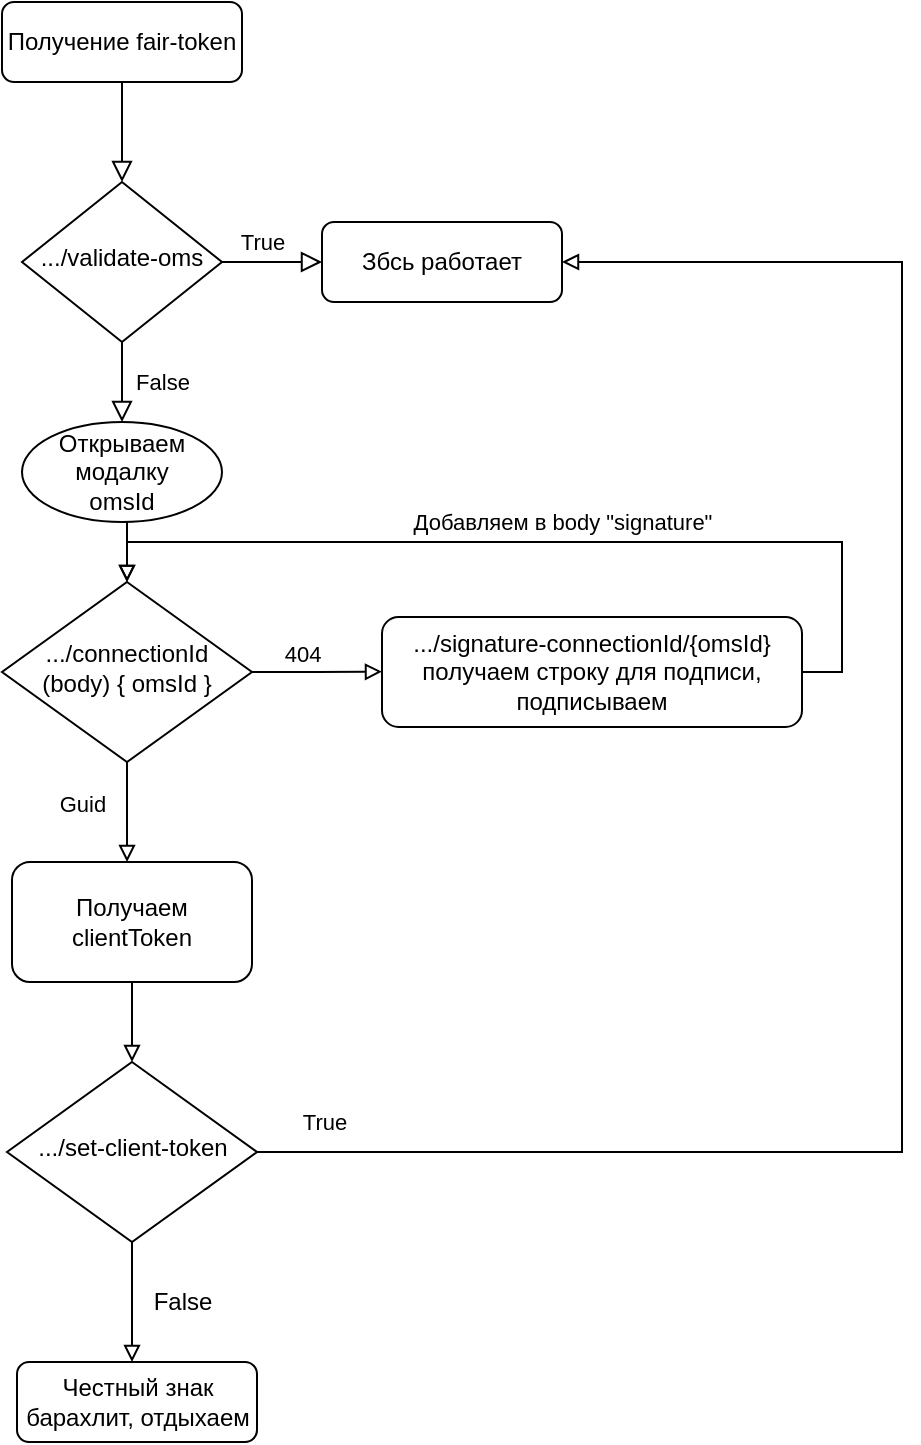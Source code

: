 <mxfile version="14.9.8" type="github">
  <diagram id="C5RBs43oDa-KdzZeNtuy" name="Page-1">
    <mxGraphModel dx="1185" dy="662" grid="1" gridSize="10" guides="1" tooltips="1" connect="1" arrows="1" fold="1" page="1" pageScale="1" pageWidth="827" pageHeight="1169" math="0" shadow="0">
      <root>
        <mxCell id="WIyWlLk6GJQsqaUBKTNV-0" />
        <mxCell id="WIyWlLk6GJQsqaUBKTNV-1" parent="WIyWlLk6GJQsqaUBKTNV-0" />
        <mxCell id="WIyWlLk6GJQsqaUBKTNV-2" value="" style="rounded=0;html=1;jettySize=auto;orthogonalLoop=1;fontSize=11;endArrow=block;endFill=0;endSize=8;strokeWidth=1;shadow=0;labelBackgroundColor=none;edgeStyle=orthogonalEdgeStyle;" parent="WIyWlLk6GJQsqaUBKTNV-1" source="WIyWlLk6GJQsqaUBKTNV-3" target="WIyWlLk6GJQsqaUBKTNV-6" edge="1">
          <mxGeometry relative="1" as="geometry" />
        </mxCell>
        <mxCell id="WIyWlLk6GJQsqaUBKTNV-3" value="Получение fair-token" style="rounded=1;whiteSpace=wrap;html=1;fontSize=12;glass=0;strokeWidth=1;shadow=0;" parent="WIyWlLk6GJQsqaUBKTNV-1" vertex="1">
          <mxGeometry x="160" y="80" width="120" height="40" as="geometry" />
        </mxCell>
        <mxCell id="WIyWlLk6GJQsqaUBKTNV-4" value="False" style="rounded=0;html=1;jettySize=auto;orthogonalLoop=1;fontSize=11;endArrow=block;endFill=0;endSize=8;strokeWidth=1;shadow=0;labelBackgroundColor=none;edgeStyle=orthogonalEdgeStyle;entryX=0.5;entryY=0;entryDx=0;entryDy=0;" parent="WIyWlLk6GJQsqaUBKTNV-1" source="WIyWlLk6GJQsqaUBKTNV-6" target="DTvBV7zaClM3-HjivcKv-0" edge="1">
          <mxGeometry y="20" relative="1" as="geometry">
            <mxPoint as="offset" />
          </mxGeometry>
        </mxCell>
        <mxCell id="WIyWlLk6GJQsqaUBKTNV-5" value="True" style="edgeStyle=orthogonalEdgeStyle;rounded=0;html=1;jettySize=auto;orthogonalLoop=1;fontSize=11;endArrow=block;endFill=0;endSize=8;strokeWidth=1;shadow=0;labelBackgroundColor=none;" parent="WIyWlLk6GJQsqaUBKTNV-1" source="WIyWlLk6GJQsqaUBKTNV-6" target="WIyWlLk6GJQsqaUBKTNV-7" edge="1">
          <mxGeometry x="-0.2" y="10" relative="1" as="geometry">
            <mxPoint as="offset" />
          </mxGeometry>
        </mxCell>
        <mxCell id="WIyWlLk6GJQsqaUBKTNV-6" value=".../validate-oms" style="rhombus;whiteSpace=wrap;html=1;shadow=0;fontFamily=Helvetica;fontSize=12;align=center;strokeWidth=1;spacing=6;spacingTop=-4;" parent="WIyWlLk6GJQsqaUBKTNV-1" vertex="1">
          <mxGeometry x="170" y="170" width="100" height="80" as="geometry" />
        </mxCell>
        <mxCell id="WIyWlLk6GJQsqaUBKTNV-7" value="Збсь работает" style="rounded=1;whiteSpace=wrap;html=1;fontSize=12;glass=0;strokeWidth=1;shadow=0;" parent="WIyWlLk6GJQsqaUBKTNV-1" vertex="1">
          <mxGeometry x="320" y="190" width="120" height="40" as="geometry" />
        </mxCell>
        <mxCell id="DTvBV7zaClM3-HjivcKv-2" style="edgeStyle=orthogonalEdgeStyle;rounded=0;orthogonalLoop=1;jettySize=auto;html=1;exitX=0.5;exitY=1;exitDx=0;exitDy=0;entryX=0.5;entryY=0;entryDx=0;entryDy=0;endArrow=block;endFill=0;" edge="1" parent="WIyWlLk6GJQsqaUBKTNV-1" source="DTvBV7zaClM3-HjivcKv-0" target="DTvBV7zaClM3-HjivcKv-1">
          <mxGeometry relative="1" as="geometry" />
        </mxCell>
        <mxCell id="DTvBV7zaClM3-HjivcKv-0" value="Открываем модалку&lt;br&gt;omsId" style="ellipse;whiteSpace=wrap;html=1;" vertex="1" parent="WIyWlLk6GJQsqaUBKTNV-1">
          <mxGeometry x="170" y="290" width="100" height="50" as="geometry" />
        </mxCell>
        <mxCell id="DTvBV7zaClM3-HjivcKv-5" style="edgeStyle=orthogonalEdgeStyle;rounded=0;orthogonalLoop=1;jettySize=auto;html=1;exitX=0.5;exitY=1;exitDx=0;exitDy=0;endArrow=block;endFill=0;" edge="1" parent="WIyWlLk6GJQsqaUBKTNV-1" source="DTvBV7zaClM3-HjivcKv-1">
          <mxGeometry relative="1" as="geometry">
            <mxPoint x="222.524" y="510" as="targetPoint" />
          </mxGeometry>
        </mxCell>
        <mxCell id="DTvBV7zaClM3-HjivcKv-6" value="Guid" style="edgeLabel;html=1;align=center;verticalAlign=middle;resizable=0;points=[];" vertex="1" connectable="0" parent="DTvBV7zaClM3-HjivcKv-5">
          <mxGeometry x="-0.31" y="1" relative="1" as="geometry">
            <mxPoint x="-24" y="3" as="offset" />
          </mxGeometry>
        </mxCell>
        <mxCell id="DTvBV7zaClM3-HjivcKv-7" style="edgeStyle=orthogonalEdgeStyle;rounded=0;orthogonalLoop=1;jettySize=auto;html=1;exitX=1;exitY=0.5;exitDx=0;exitDy=0;endArrow=block;endFill=0;" edge="1" parent="WIyWlLk6GJQsqaUBKTNV-1" source="DTvBV7zaClM3-HjivcKv-1">
          <mxGeometry relative="1" as="geometry">
            <mxPoint x="350" y="414.857" as="targetPoint" />
          </mxGeometry>
        </mxCell>
        <mxCell id="DTvBV7zaClM3-HjivcKv-8" value="404" style="edgeLabel;html=1;align=center;verticalAlign=middle;resizable=0;points=[];" vertex="1" connectable="0" parent="DTvBV7zaClM3-HjivcKv-7">
          <mxGeometry x="0.244" relative="1" as="geometry">
            <mxPoint x="-15" y="-10" as="offset" />
          </mxGeometry>
        </mxCell>
        <mxCell id="DTvBV7zaClM3-HjivcKv-1" value=".../connectionId&lt;br&gt;(body) { omsId }" style="rhombus;whiteSpace=wrap;html=1;shadow=0;fontFamily=Helvetica;fontSize=12;align=center;strokeWidth=1;spacing=6;spacingTop=-4;" vertex="1" parent="WIyWlLk6GJQsqaUBKTNV-1">
          <mxGeometry x="160" y="370" width="125" height="90" as="geometry" />
        </mxCell>
        <mxCell id="DTvBV7zaClM3-HjivcKv-11" style="edgeStyle=orthogonalEdgeStyle;rounded=0;orthogonalLoop=1;jettySize=auto;html=1;exitX=1;exitY=0.5;exitDx=0;exitDy=0;entryX=0.5;entryY=0;entryDx=0;entryDy=0;endArrow=block;endFill=0;" edge="1" parent="WIyWlLk6GJQsqaUBKTNV-1" source="DTvBV7zaClM3-HjivcKv-10" target="DTvBV7zaClM3-HjivcKv-1">
          <mxGeometry relative="1" as="geometry">
            <Array as="points">
              <mxPoint x="580" y="415" />
              <mxPoint x="580" y="350" />
              <mxPoint x="223" y="350" />
            </Array>
          </mxGeometry>
        </mxCell>
        <mxCell id="DTvBV7zaClM3-HjivcKv-12" value="Добавляем в body &quot;signature&quot;" style="edgeLabel;html=1;align=center;verticalAlign=middle;resizable=0;points=[];" vertex="1" connectable="0" parent="DTvBV7zaClM3-HjivcKv-11">
          <mxGeometry x="-0.398" y="-2" relative="1" as="geometry">
            <mxPoint x="-86" y="-8" as="offset" />
          </mxGeometry>
        </mxCell>
        <mxCell id="DTvBV7zaClM3-HjivcKv-10" value=".../signature-connectionId/{omsId}&lt;br&gt;получаем строку для подписи, подписываем" style="rounded=1;whiteSpace=wrap;html=1;fontSize=12;glass=0;strokeWidth=1;shadow=0;" vertex="1" parent="WIyWlLk6GJQsqaUBKTNV-1">
          <mxGeometry x="350" y="387.5" width="210" height="55" as="geometry" />
        </mxCell>
        <mxCell id="DTvBV7zaClM3-HjivcKv-14" style="edgeStyle=orthogonalEdgeStyle;rounded=0;orthogonalLoop=1;jettySize=auto;html=1;exitX=0.5;exitY=1;exitDx=0;exitDy=0;endArrow=block;endFill=0;" edge="1" parent="WIyWlLk6GJQsqaUBKTNV-1" source="DTvBV7zaClM3-HjivcKv-13">
          <mxGeometry relative="1" as="geometry">
            <mxPoint x="225" y="610" as="targetPoint" />
          </mxGeometry>
        </mxCell>
        <mxCell id="DTvBV7zaClM3-HjivcKv-13" value="Получаем clientToken" style="rounded=1;whiteSpace=wrap;html=1;" vertex="1" parent="WIyWlLk6GJQsqaUBKTNV-1">
          <mxGeometry x="165" y="510" width="120" height="60" as="geometry" />
        </mxCell>
        <mxCell id="DTvBV7zaClM3-HjivcKv-17" style="edgeStyle=orthogonalEdgeStyle;rounded=0;orthogonalLoop=1;jettySize=auto;html=1;exitX=0.5;exitY=1;exitDx=0;exitDy=0;endArrow=block;endFill=0;" edge="1" parent="WIyWlLk6GJQsqaUBKTNV-1" source="DTvBV7zaClM3-HjivcKv-15">
          <mxGeometry relative="1" as="geometry">
            <mxPoint x="225" y="760" as="targetPoint" />
            <Array as="points">
              <mxPoint x="225" y="740" />
              <mxPoint x="225" y="740" />
            </Array>
          </mxGeometry>
        </mxCell>
        <mxCell id="DTvBV7zaClM3-HjivcKv-20" style="edgeStyle=orthogonalEdgeStyle;rounded=0;orthogonalLoop=1;jettySize=auto;html=1;exitX=1;exitY=0.5;exitDx=0;exitDy=0;entryX=1;entryY=0.5;entryDx=0;entryDy=0;endArrow=block;endFill=0;" edge="1" parent="WIyWlLk6GJQsqaUBKTNV-1" source="DTvBV7zaClM3-HjivcKv-15" target="WIyWlLk6GJQsqaUBKTNV-7">
          <mxGeometry relative="1" as="geometry">
            <Array as="points">
              <mxPoint x="610" y="655" />
              <mxPoint x="610" y="210" />
            </Array>
          </mxGeometry>
        </mxCell>
        <mxCell id="DTvBV7zaClM3-HjivcKv-21" value="True" style="edgeLabel;html=1;align=center;verticalAlign=middle;resizable=0;points=[];" vertex="1" connectable="0" parent="DTvBV7zaClM3-HjivcKv-20">
          <mxGeometry x="-0.819" y="-3" relative="1" as="geometry">
            <mxPoint x="-52" y="-18" as="offset" />
          </mxGeometry>
        </mxCell>
        <mxCell id="DTvBV7zaClM3-HjivcKv-15" value=".../set-client-token" style="rhombus;whiteSpace=wrap;html=1;shadow=0;fontFamily=Helvetica;fontSize=12;align=center;strokeWidth=1;spacing=6;spacingTop=-4;" vertex="1" parent="WIyWlLk6GJQsqaUBKTNV-1">
          <mxGeometry x="162.5" y="610" width="125" height="90" as="geometry" />
        </mxCell>
        <mxCell id="DTvBV7zaClM3-HjivcKv-18" value="False" style="text;html=1;align=center;verticalAlign=middle;resizable=0;points=[];autosize=1;strokeColor=none;" vertex="1" parent="WIyWlLk6GJQsqaUBKTNV-1">
          <mxGeometry x="230" y="720" width="40" height="20" as="geometry" />
        </mxCell>
        <mxCell id="DTvBV7zaClM3-HjivcKv-19" value="Честный знак барахлит, отдыхаем" style="rounded=1;whiteSpace=wrap;html=1;fontSize=12;glass=0;strokeWidth=1;shadow=0;" vertex="1" parent="WIyWlLk6GJQsqaUBKTNV-1">
          <mxGeometry x="167.5" y="760" width="120" height="40" as="geometry" />
        </mxCell>
      </root>
    </mxGraphModel>
  </diagram>
</mxfile>
